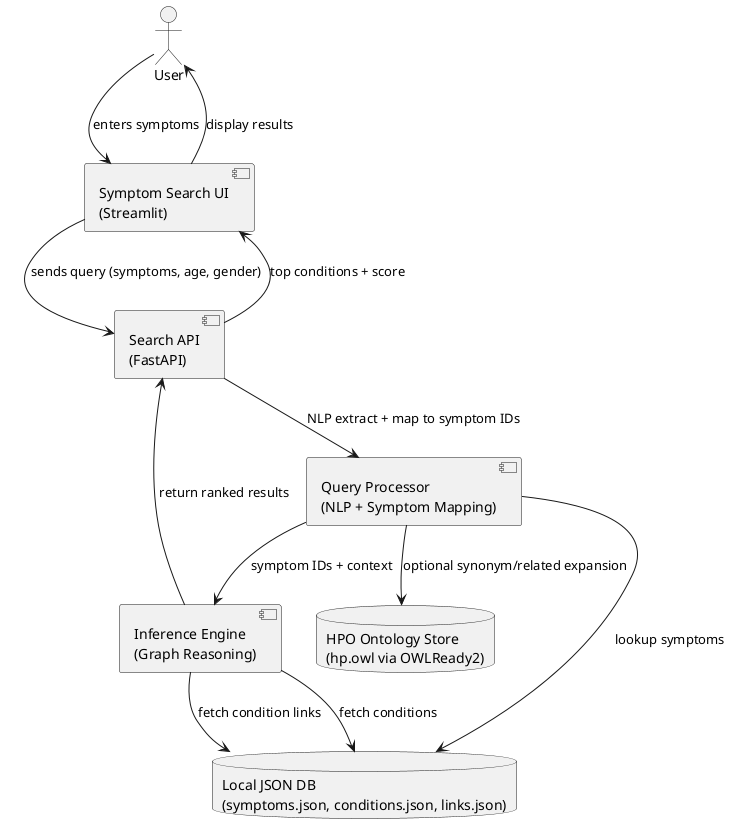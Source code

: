 @startuml
actor User
database "HPO Ontology Store\n(hp.owl via OWLReady2)" as HPO
database "Local JSON DB\n(symptoms.json, conditions.json, links.json)" as JSON
component "Symptom Search UI\n(Streamlit)" as UI
component "Query Processor\n(NLP + Symptom Mapping)" as Query
component "Inference Engine\n(Graph Reasoning)" as Infer
component "Search API\n(FastAPI)" as API

User --> UI : enters symptoms
UI --> API : sends query (symptoms, age, gender)
API --> Query : NLP extract + map to symptom IDs
Query --> JSON : lookup symptoms
Query --> HPO : optional synonym/related expansion

Query --> Infer : symptom IDs + context
Infer --> JSON : fetch condition links
Infer --> JSON : fetch conditions
Infer --> API : return ranked results
API --> UI : top conditions + score
UI --> User : display results
@enduml
